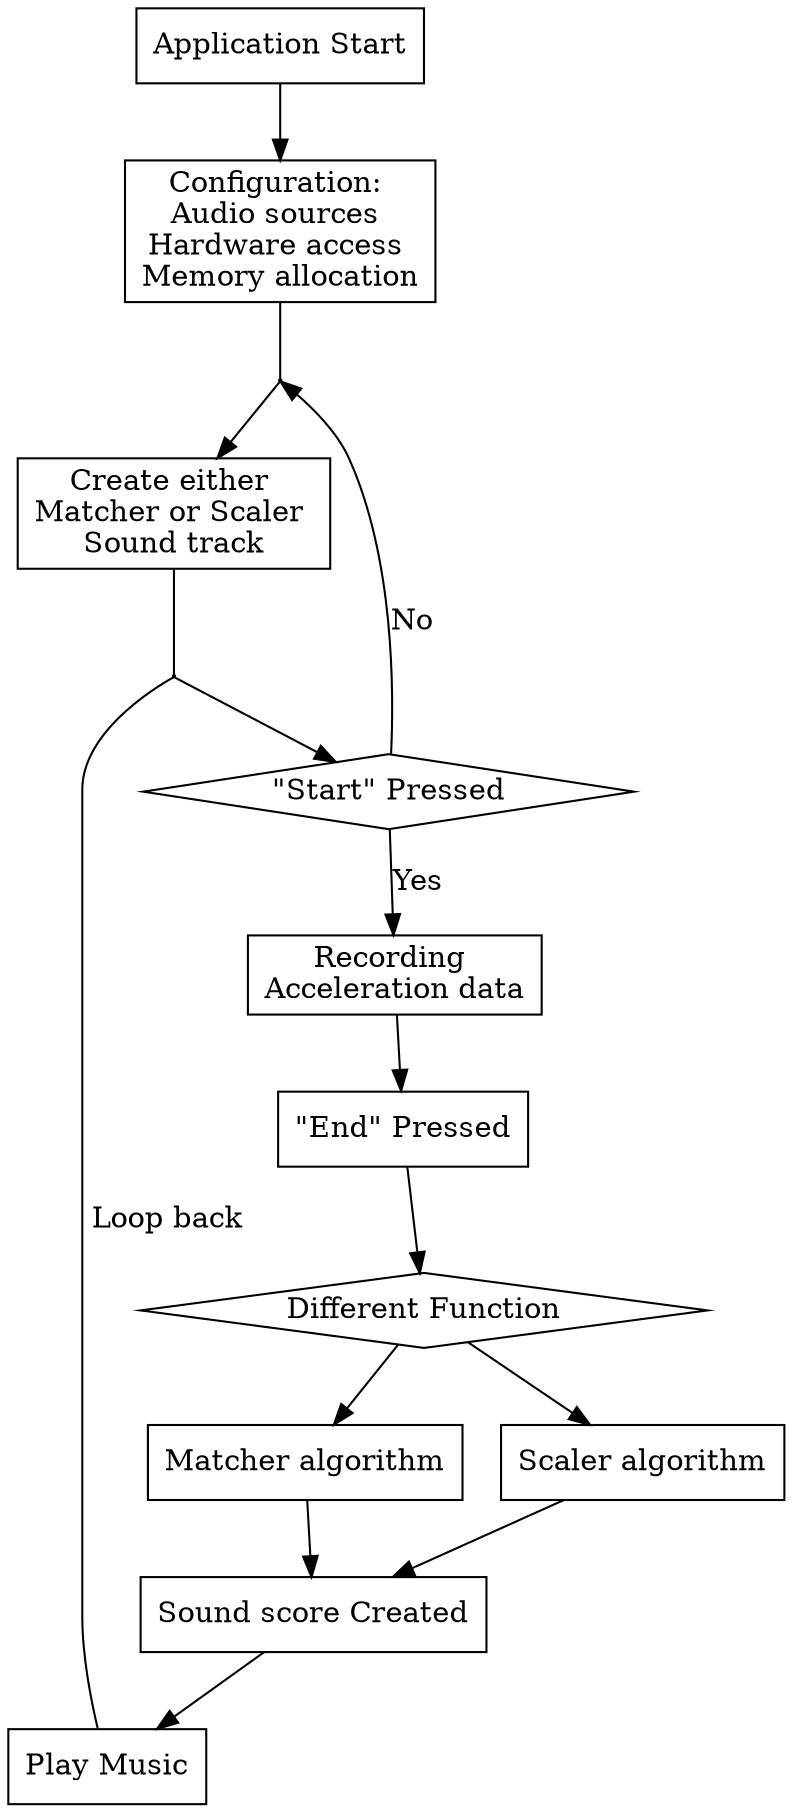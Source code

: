 // Copyright (c) 2017 wangren
// 
// This software is released under the MIT License.
// https://opensource.org/licenses/MIT



digraph {

// label="Flow chart of the Index Script"
n1[label="Application Start",shape="box", style=""]
n2[label="Configuration: \nAudio sources \nHardware access \nMemory allocation",shape="box", style=""]
n21[label="",shape="circle", style="",width=0.01,height=0.01]
n3[label="Create either \nMatcher or Scaler \nSound track",shape="box", style=""]
n31[label="",shape=circle,style="",width=0.01,height=0.01]
n4[label="\"Start\" Pressed",shape="diamond", style=""]
n5[label="Recording \nAcceleration data",shape="box", style=""]
n6[label="\"End\" Pressed",shape="box", style=""]
n7[label="Different Function",shape="diamond", style=""]
n8[label="Scaler algorithm",shape="box", style=""]
n9[label="Matcher algorithm",shape="box", style=""]
n10[label="Sound score Created",shape="box", style=""]
n11[label="Play Music",shape="box", style=""]

n1->n2

n2->n21[dir=none]
n21->n3

n3->n31[dir=none]
n31->n4

n4->n5[label="Yes"]
n4->n21[label="No"] 

n5->n6
n6->n7

n7->n8
n7->n9

n8->n10
n9->n10

n10->n11
n11 -> n31[label=" Loop back",dir=none]
 
}